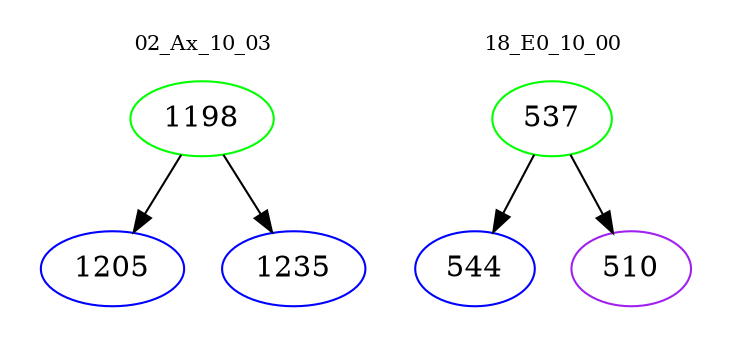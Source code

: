 digraph{
subgraph cluster_0 {
color = white
label = "02_Ax_10_03";
fontsize=10;
T0_1198 [label="1198", color="green"]
T0_1198 -> T0_1205 [color="black"]
T0_1205 [label="1205", color="blue"]
T0_1198 -> T0_1235 [color="black"]
T0_1235 [label="1235", color="blue"]
}
subgraph cluster_1 {
color = white
label = "18_E0_10_00";
fontsize=10;
T1_537 [label="537", color="green"]
T1_537 -> T1_544 [color="black"]
T1_544 [label="544", color="blue"]
T1_537 -> T1_510 [color="black"]
T1_510 [label="510", color="purple"]
}
}
